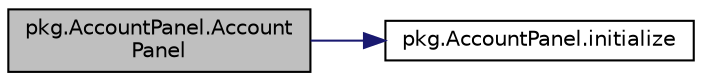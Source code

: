 digraph "pkg.AccountPanel.AccountPanel"
{
  edge [fontname="Helvetica",fontsize="10",labelfontname="Helvetica",labelfontsize="10"];
  node [fontname="Helvetica",fontsize="10",shape=record];
  rankdir="LR";
  Node1 [label="pkg.AccountPanel.Account\lPanel",height=0.2,width=0.4,color="black", fillcolor="grey75", style="filled", fontcolor="black"];
  Node1 -> Node2 [color="midnightblue",fontsize="10",style="solid",fontname="Helvetica"];
  Node2 [label="pkg.AccountPanel.initialize",height=0.2,width=0.4,color="black", fillcolor="white", style="filled",URL="$classpkg_1_1_account_panel.html#a271879f011b6924c7835ce2618050e0b"];
}
